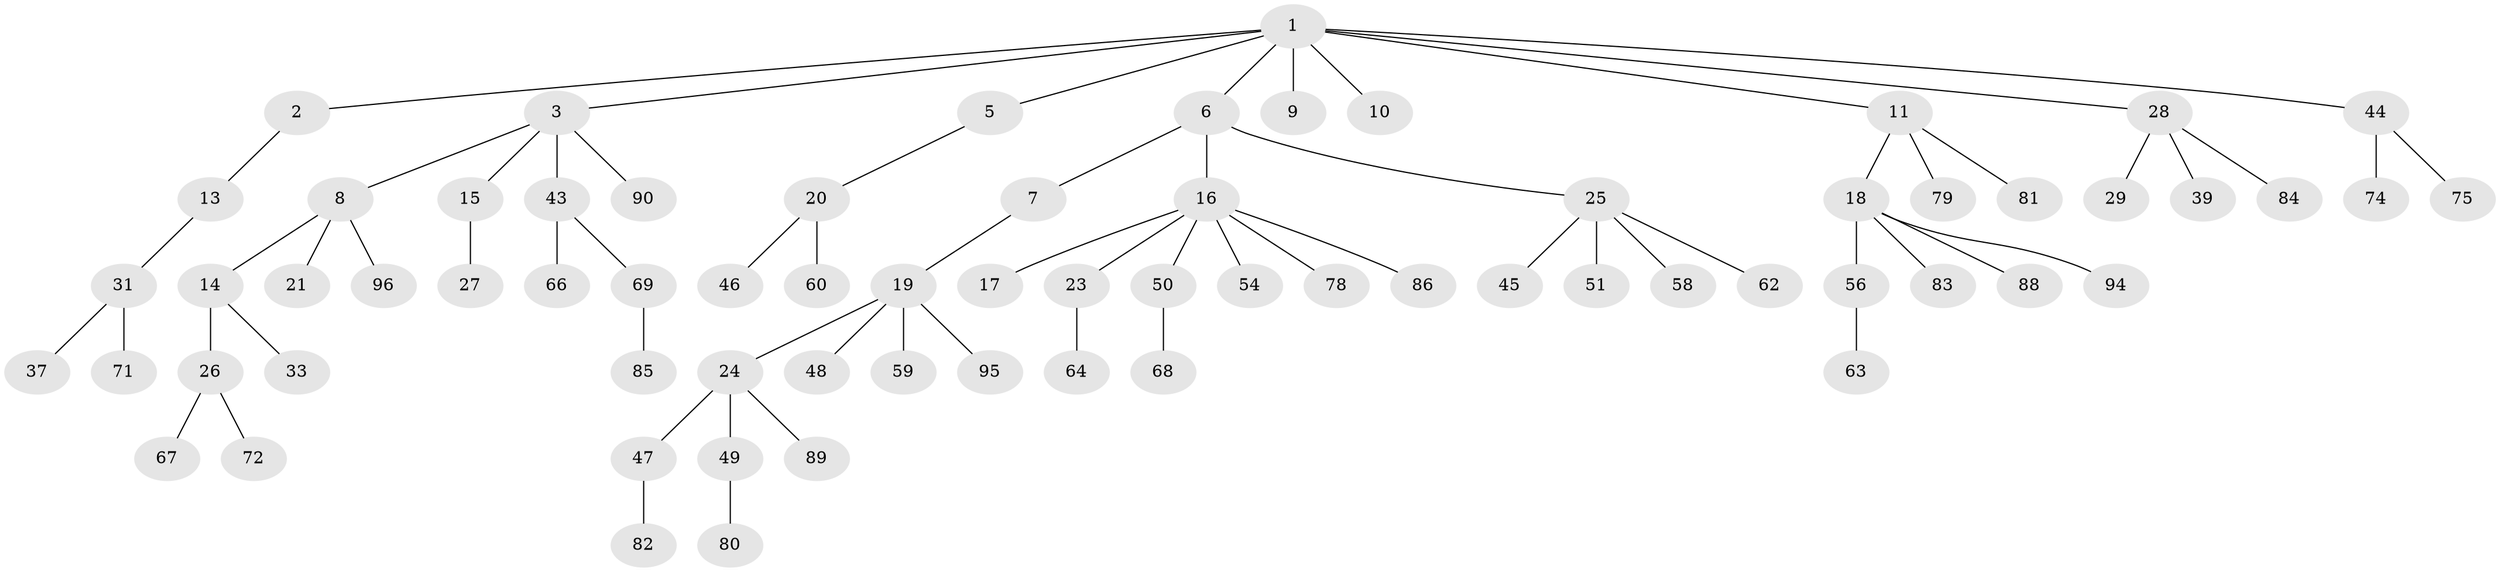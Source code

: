 // original degree distribution, {6: 0.02040816326530612, 3: 0.11224489795918367, 5: 0.030612244897959183, 2: 0.22448979591836735, 4: 0.10204081632653061, 1: 0.5102040816326531}
// Generated by graph-tools (version 1.1) at 2025/11/02/27/25 16:11:25]
// undirected, 70 vertices, 69 edges
graph export_dot {
graph [start="1"]
  node [color=gray90,style=filled];
  1 [super="+4"];
  2 [super="+87"];
  3 [super="+12"];
  5;
  6;
  7 [super="+91"];
  8 [super="+32"];
  9 [super="+70"];
  10 [super="+93"];
  11 [super="+34"];
  13 [super="+61"];
  14;
  15;
  16 [super="+22"];
  17 [super="+38"];
  18 [super="+35"];
  19 [super="+41"];
  20 [super="+77"];
  21;
  23 [super="+53"];
  24 [super="+42"];
  25 [super="+30"];
  26 [super="+40"];
  27 [super="+36"];
  28 [super="+55"];
  29;
  31;
  33 [super="+57"];
  37;
  39 [super="+73"];
  43 [super="+52"];
  44 [super="+65"];
  45;
  46;
  47;
  48;
  49;
  50;
  51 [super="+98"];
  54;
  56;
  58;
  59;
  60;
  62;
  63;
  64 [super="+76"];
  66;
  67;
  68;
  69;
  71 [super="+97"];
  72;
  74;
  75;
  78;
  79;
  80;
  81;
  82;
  83 [super="+92"];
  84;
  85;
  86;
  88;
  89;
  90;
  94;
  95;
  96;
  1 -- 2;
  1 -- 3;
  1 -- 5;
  1 -- 28;
  1 -- 44;
  1 -- 6;
  1 -- 9;
  1 -- 10;
  1 -- 11;
  2 -- 13;
  3 -- 8;
  3 -- 15;
  3 -- 43;
  3 -- 90;
  5 -- 20;
  6 -- 7;
  6 -- 16;
  6 -- 25;
  7 -- 19;
  8 -- 14;
  8 -- 21;
  8 -- 96;
  11 -- 18;
  11 -- 79;
  11 -- 81;
  13 -- 31;
  14 -- 26;
  14 -- 33;
  15 -- 27;
  16 -- 17;
  16 -- 54;
  16 -- 86;
  16 -- 50;
  16 -- 78;
  16 -- 23;
  18 -- 56;
  18 -- 94;
  18 -- 88;
  18 -- 83;
  19 -- 24;
  19 -- 59;
  19 -- 48;
  19 -- 95;
  20 -- 46;
  20 -- 60;
  23 -- 64;
  24 -- 47;
  24 -- 89;
  24 -- 49;
  25 -- 62;
  25 -- 58;
  25 -- 51;
  25 -- 45;
  26 -- 72;
  26 -- 67;
  28 -- 29;
  28 -- 39;
  28 -- 84;
  31 -- 37;
  31 -- 71;
  43 -- 66;
  43 -- 69;
  44 -- 75;
  44 -- 74;
  47 -- 82;
  49 -- 80;
  50 -- 68;
  56 -- 63;
  69 -- 85;
}
